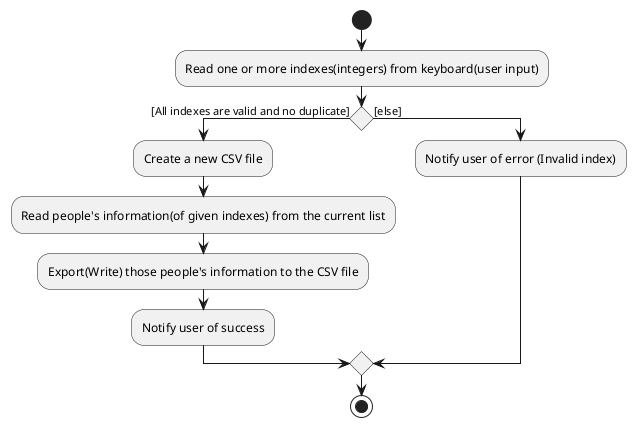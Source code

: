 @startuml
start

:Read one or more indexes(integers) from keyboard(user input);

if () then ([All indexes are valid and no duplicate])
  :Create a new CSV file;
  :Read people's information(of given indexes) from the current list;
  :Export(Write) those people's information to the CSV file;
  :Notify user of success;
else ([else])
  :Notify user of error (Invalid index);
endif

stop
@enduml
